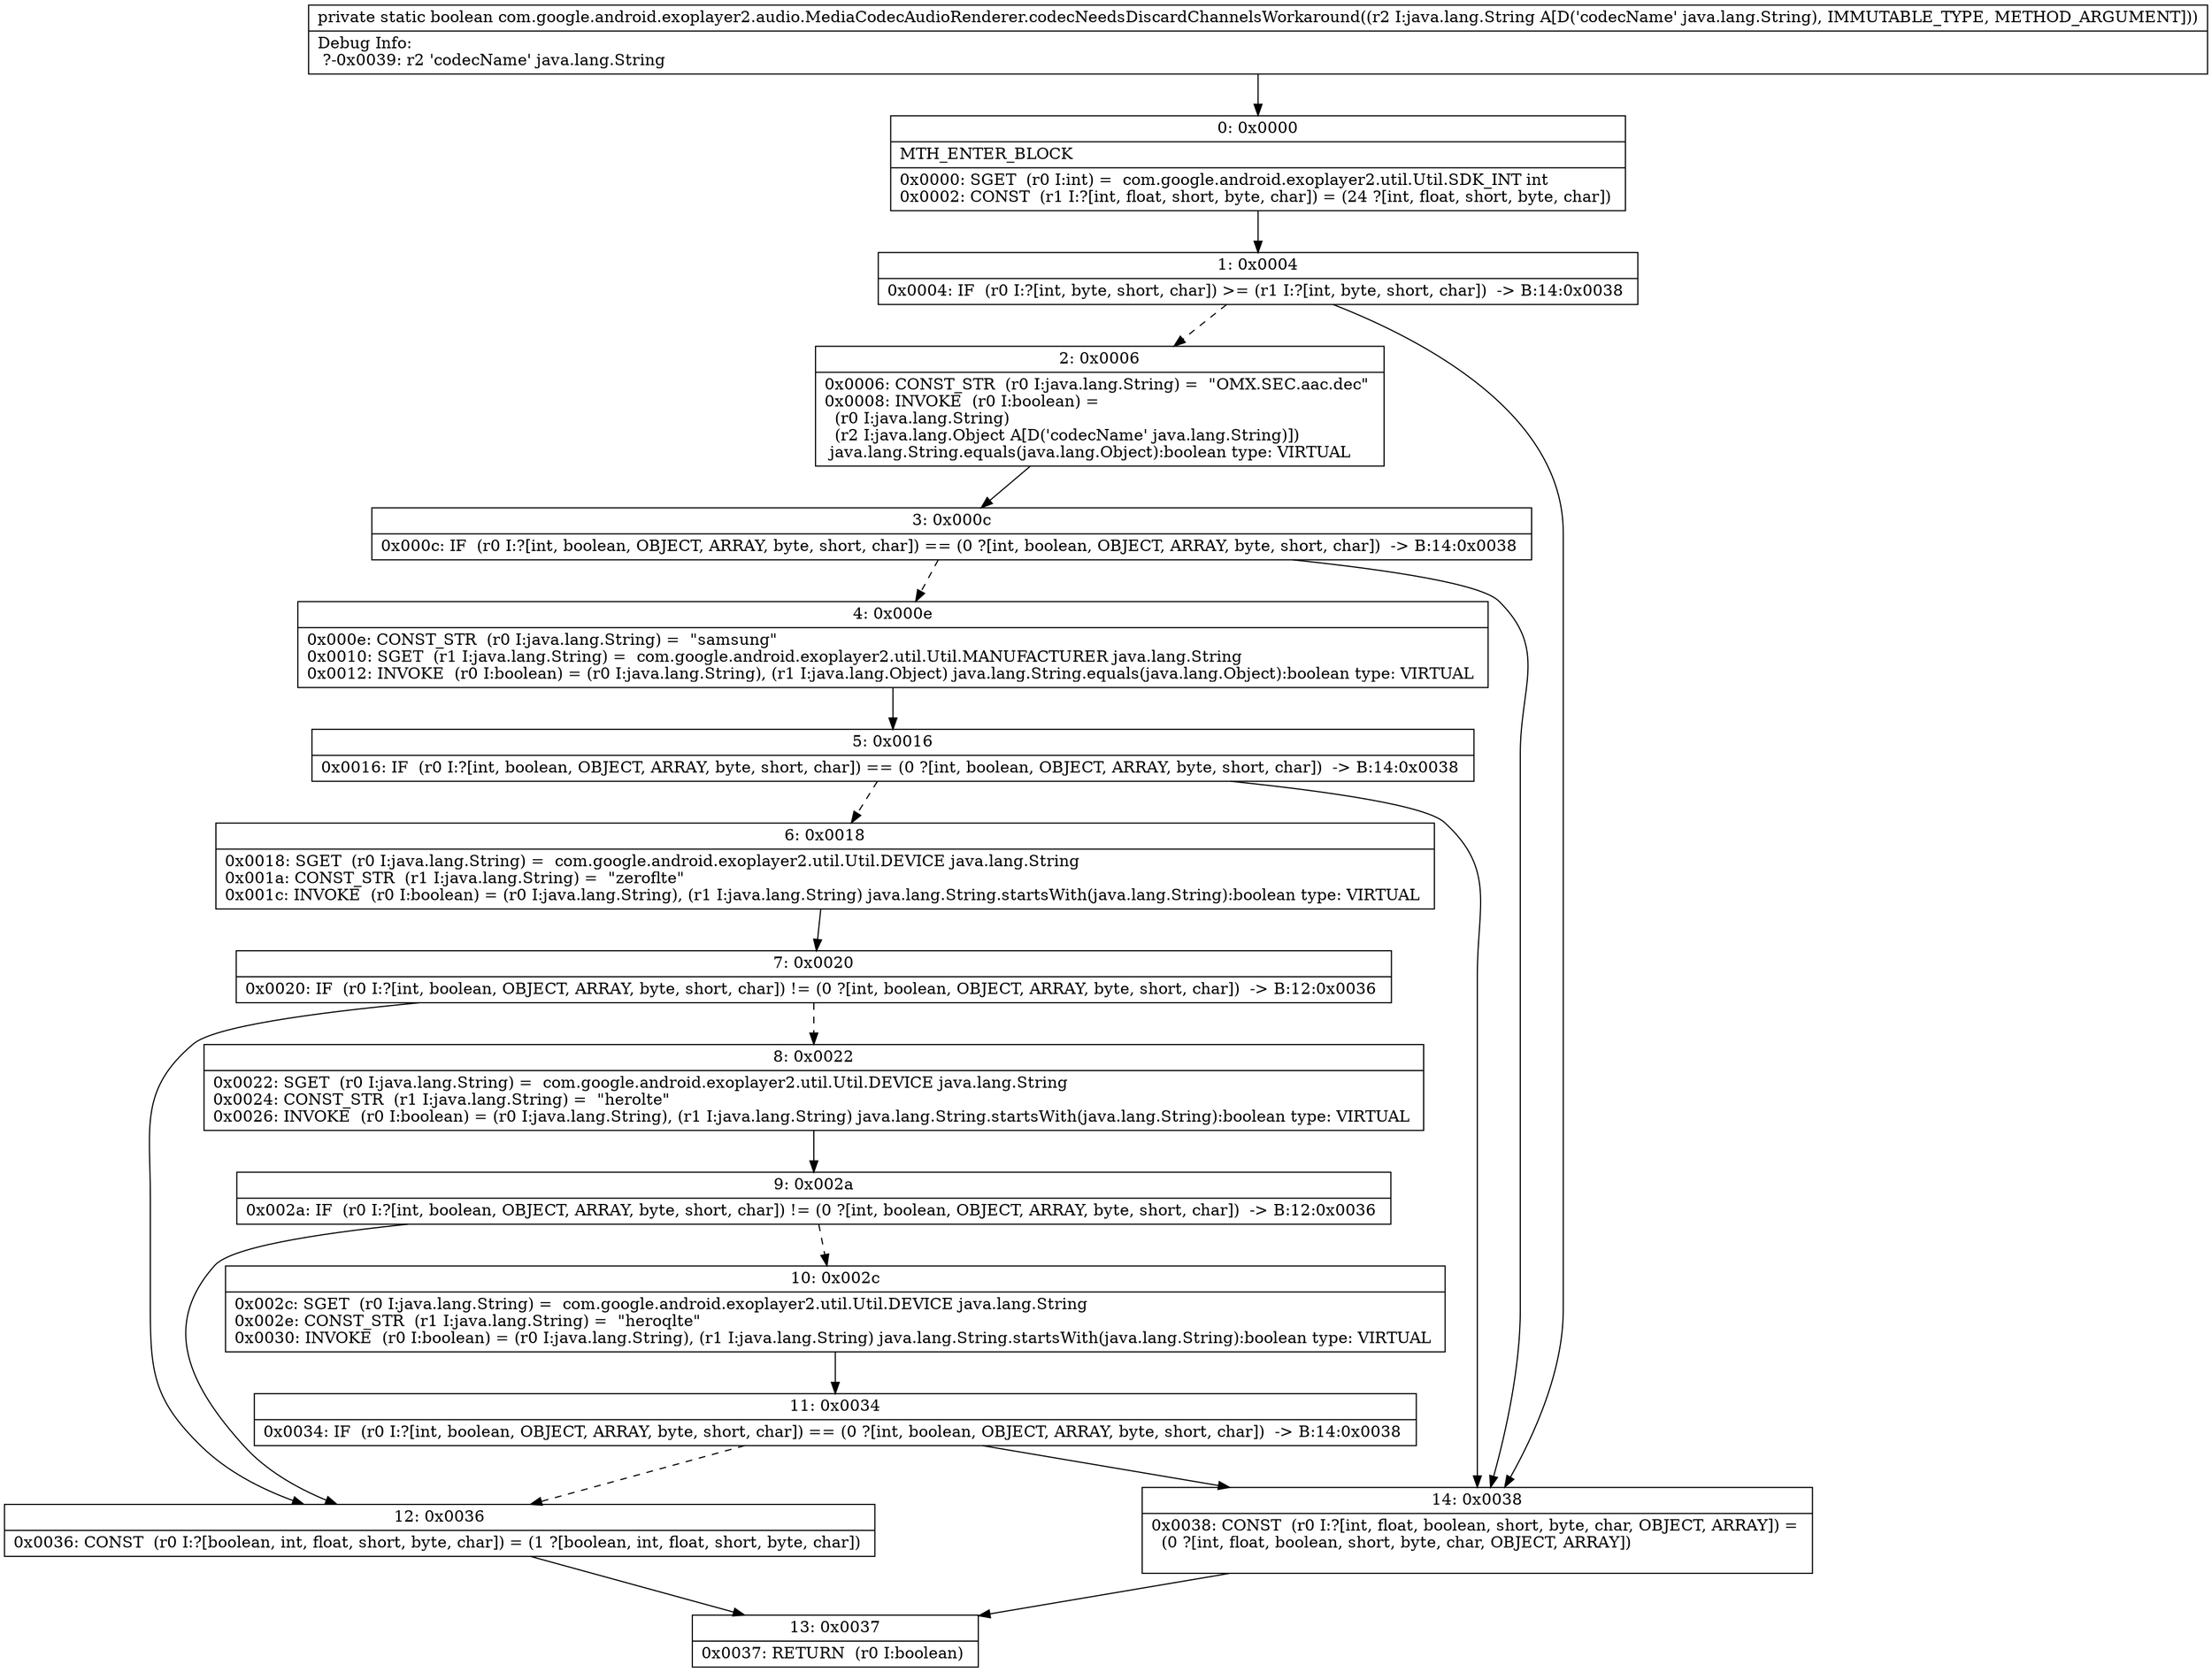 digraph "CFG forcom.google.android.exoplayer2.audio.MediaCodecAudioRenderer.codecNeedsDiscardChannelsWorkaround(Ljava\/lang\/String;)Z" {
Node_0 [shape=record,label="{0\:\ 0x0000|MTH_ENTER_BLOCK\l|0x0000: SGET  (r0 I:int) =  com.google.android.exoplayer2.util.Util.SDK_INT int \l0x0002: CONST  (r1 I:?[int, float, short, byte, char]) = (24 ?[int, float, short, byte, char]) \l}"];
Node_1 [shape=record,label="{1\:\ 0x0004|0x0004: IF  (r0 I:?[int, byte, short, char]) \>= (r1 I:?[int, byte, short, char])  \-\> B:14:0x0038 \l}"];
Node_2 [shape=record,label="{2\:\ 0x0006|0x0006: CONST_STR  (r0 I:java.lang.String) =  \"OMX.SEC.aac.dec\" \l0x0008: INVOKE  (r0 I:boolean) = \l  (r0 I:java.lang.String)\l  (r2 I:java.lang.Object A[D('codecName' java.lang.String)])\l java.lang.String.equals(java.lang.Object):boolean type: VIRTUAL \l}"];
Node_3 [shape=record,label="{3\:\ 0x000c|0x000c: IF  (r0 I:?[int, boolean, OBJECT, ARRAY, byte, short, char]) == (0 ?[int, boolean, OBJECT, ARRAY, byte, short, char])  \-\> B:14:0x0038 \l}"];
Node_4 [shape=record,label="{4\:\ 0x000e|0x000e: CONST_STR  (r0 I:java.lang.String) =  \"samsung\" \l0x0010: SGET  (r1 I:java.lang.String) =  com.google.android.exoplayer2.util.Util.MANUFACTURER java.lang.String \l0x0012: INVOKE  (r0 I:boolean) = (r0 I:java.lang.String), (r1 I:java.lang.Object) java.lang.String.equals(java.lang.Object):boolean type: VIRTUAL \l}"];
Node_5 [shape=record,label="{5\:\ 0x0016|0x0016: IF  (r0 I:?[int, boolean, OBJECT, ARRAY, byte, short, char]) == (0 ?[int, boolean, OBJECT, ARRAY, byte, short, char])  \-\> B:14:0x0038 \l}"];
Node_6 [shape=record,label="{6\:\ 0x0018|0x0018: SGET  (r0 I:java.lang.String) =  com.google.android.exoplayer2.util.Util.DEVICE java.lang.String \l0x001a: CONST_STR  (r1 I:java.lang.String) =  \"zeroflte\" \l0x001c: INVOKE  (r0 I:boolean) = (r0 I:java.lang.String), (r1 I:java.lang.String) java.lang.String.startsWith(java.lang.String):boolean type: VIRTUAL \l}"];
Node_7 [shape=record,label="{7\:\ 0x0020|0x0020: IF  (r0 I:?[int, boolean, OBJECT, ARRAY, byte, short, char]) != (0 ?[int, boolean, OBJECT, ARRAY, byte, short, char])  \-\> B:12:0x0036 \l}"];
Node_8 [shape=record,label="{8\:\ 0x0022|0x0022: SGET  (r0 I:java.lang.String) =  com.google.android.exoplayer2.util.Util.DEVICE java.lang.String \l0x0024: CONST_STR  (r1 I:java.lang.String) =  \"herolte\" \l0x0026: INVOKE  (r0 I:boolean) = (r0 I:java.lang.String), (r1 I:java.lang.String) java.lang.String.startsWith(java.lang.String):boolean type: VIRTUAL \l}"];
Node_9 [shape=record,label="{9\:\ 0x002a|0x002a: IF  (r0 I:?[int, boolean, OBJECT, ARRAY, byte, short, char]) != (0 ?[int, boolean, OBJECT, ARRAY, byte, short, char])  \-\> B:12:0x0036 \l}"];
Node_10 [shape=record,label="{10\:\ 0x002c|0x002c: SGET  (r0 I:java.lang.String) =  com.google.android.exoplayer2.util.Util.DEVICE java.lang.String \l0x002e: CONST_STR  (r1 I:java.lang.String) =  \"heroqlte\" \l0x0030: INVOKE  (r0 I:boolean) = (r0 I:java.lang.String), (r1 I:java.lang.String) java.lang.String.startsWith(java.lang.String):boolean type: VIRTUAL \l}"];
Node_11 [shape=record,label="{11\:\ 0x0034|0x0034: IF  (r0 I:?[int, boolean, OBJECT, ARRAY, byte, short, char]) == (0 ?[int, boolean, OBJECT, ARRAY, byte, short, char])  \-\> B:14:0x0038 \l}"];
Node_12 [shape=record,label="{12\:\ 0x0036|0x0036: CONST  (r0 I:?[boolean, int, float, short, byte, char]) = (1 ?[boolean, int, float, short, byte, char]) \l}"];
Node_13 [shape=record,label="{13\:\ 0x0037|0x0037: RETURN  (r0 I:boolean) \l}"];
Node_14 [shape=record,label="{14\:\ 0x0038|0x0038: CONST  (r0 I:?[int, float, boolean, short, byte, char, OBJECT, ARRAY]) = \l  (0 ?[int, float, boolean, short, byte, char, OBJECT, ARRAY])\l \l}"];
MethodNode[shape=record,label="{private static boolean com.google.android.exoplayer2.audio.MediaCodecAudioRenderer.codecNeedsDiscardChannelsWorkaround((r2 I:java.lang.String A[D('codecName' java.lang.String), IMMUTABLE_TYPE, METHOD_ARGUMENT]))  | Debug Info:\l  ?\-0x0039: r2 'codecName' java.lang.String\l}"];
MethodNode -> Node_0;
Node_0 -> Node_1;
Node_1 -> Node_2[style=dashed];
Node_1 -> Node_14;
Node_2 -> Node_3;
Node_3 -> Node_4[style=dashed];
Node_3 -> Node_14;
Node_4 -> Node_5;
Node_5 -> Node_6[style=dashed];
Node_5 -> Node_14;
Node_6 -> Node_7;
Node_7 -> Node_8[style=dashed];
Node_7 -> Node_12;
Node_8 -> Node_9;
Node_9 -> Node_10[style=dashed];
Node_9 -> Node_12;
Node_10 -> Node_11;
Node_11 -> Node_12[style=dashed];
Node_11 -> Node_14;
Node_12 -> Node_13;
Node_14 -> Node_13;
}

